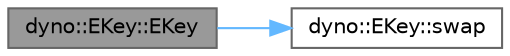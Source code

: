 digraph "dyno::EKey::EKey"
{
 // LATEX_PDF_SIZE
  bgcolor="transparent";
  edge [fontname=Helvetica,fontsize=10,labelfontname=Helvetica,labelfontsize=10];
  node [fontname=Helvetica,fontsize=10,shape=box,height=0.2,width=0.4];
  rankdir="LR";
  Node1 [id="Node000001",label="dyno::EKey::EKey",height=0.2,width=0.4,color="gray40", fillcolor="grey60", style="filled", fontcolor="black",tooltip=" "];
  Node1 -> Node2 [id="edge1_Node000001_Node000002",color="steelblue1",style="solid",tooltip=" "];
  Node2 [id="Node000002",label="dyno::EKey::swap",height=0.2,width=0.4,color="grey40", fillcolor="white", style="filled",URL="$classdyno_1_1_e_key.html#addd5463870b26f79c1b87b9fa3caa915",tooltip=" "];
}
